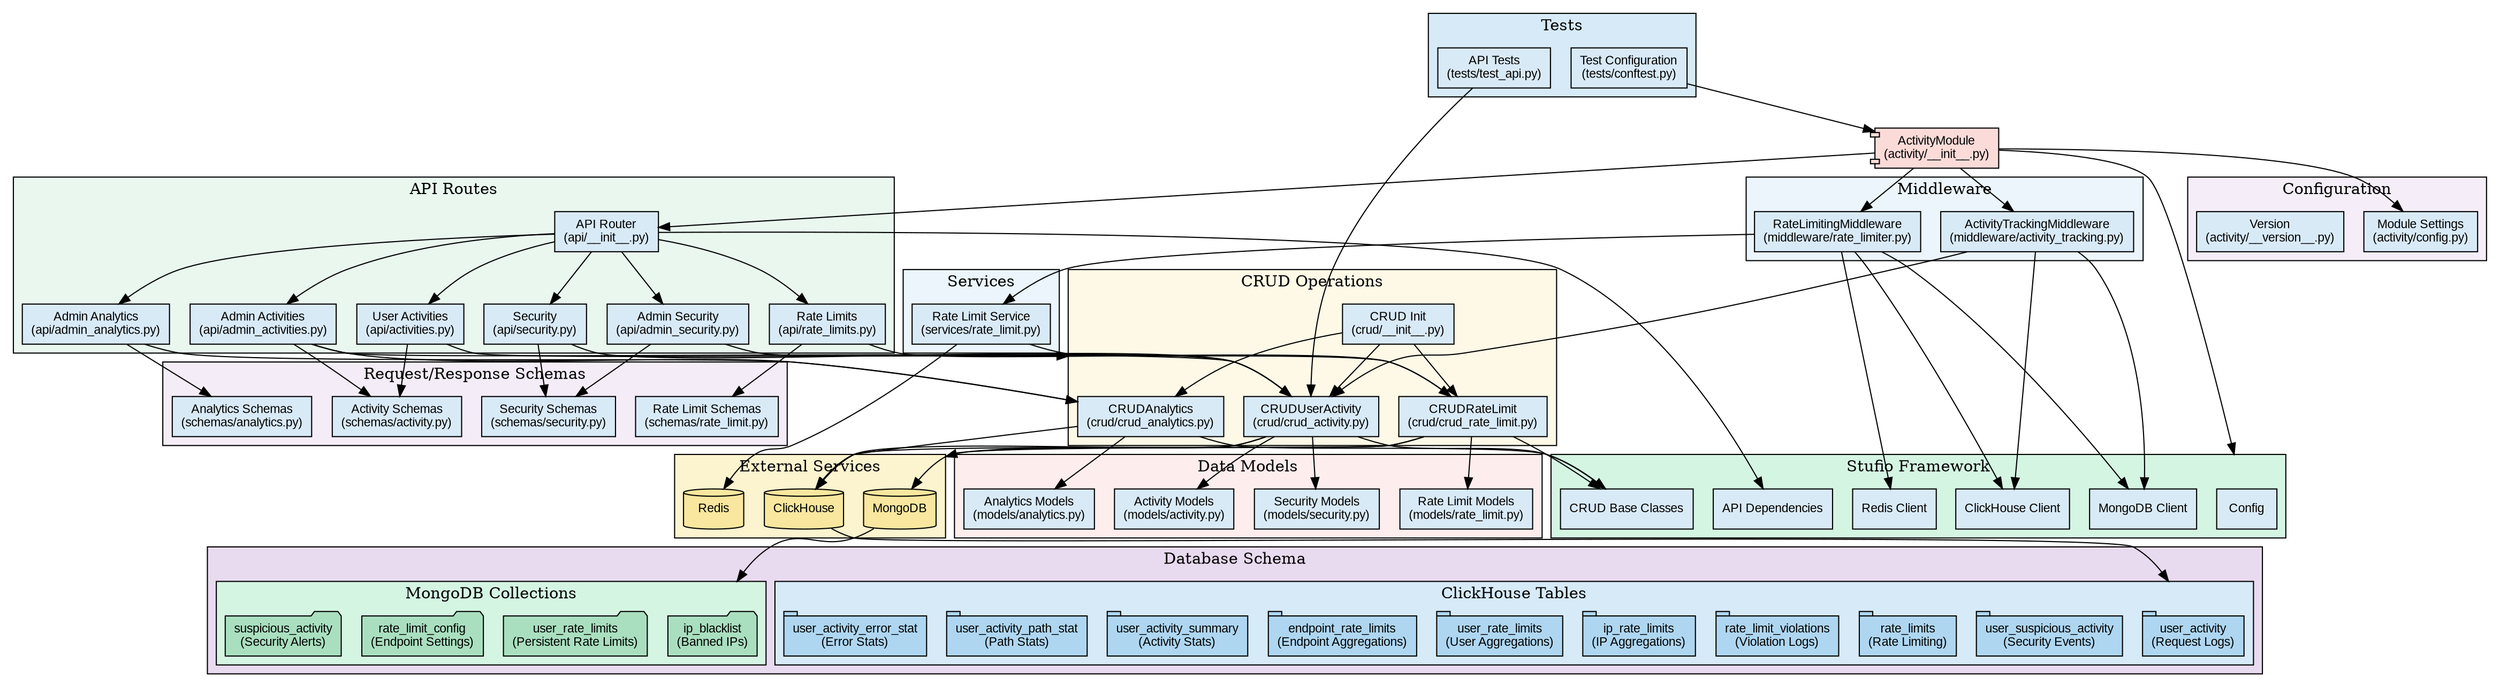 digraph ActivityModuleArchitecture {
  rankdir=TB;
  compound=true;
  node [shape=box, style=filled, fillcolor="#D9EAF7", fontname="Arial", fontsize=11];
  edge [fontname="Arial", fontsize=9, fontcolor="#666666"];

  // Module Entry Point
  module [label="ActivityModule\n(activity/__init__.py)", shape=component, fillcolor="#FADBD8"];

  // Core Components
  subgraph cluster_config {
    label="Configuration";
    style=filled;
    fillcolor="#F5EEF8";
    config [label="Module Settings\n(activity/config.py)"];
    version [label="Version\n(activity/__version__.py)"];
  }

  // Middleware
  subgraph cluster_middleware {
    label="Middleware";
    style=filled;
    fillcolor="#EBF5FB";
    
    activity_tracking [label="ActivityTrackingMiddleware\n(middleware/activity_tracking.py)"];
    rate_limiter [label="RateLimitingMiddleware\n(middleware/rate_limiter.py)"];
  }

  // API Layer
  subgraph cluster_api {
    label="API Routes";
    style=filled;
    fillcolor="#E9F7EF";
    
    api_router [label="API Router\n(api/__init__.py)"];
    
    activities_api [label="User Activities\n(api/activities.py)"];
    admin_activities_api [label="Admin Activities\n(api/admin_activities.py)"];
    security_api [label="Security\n(api/security.py)"];
    admin_security_api [label="Admin Security\n(api/admin_security.py)"];
    rate_limits_api [label="Rate Limits\n(api/rate_limits.py)"];
    admin_analytics_api [label="Admin Analytics\n(api/admin_analytics.py)"];
  }

  // CRUD Layer
  subgraph cluster_crud {
    label="CRUD Operations";
    style=filled;
    fillcolor="#FEF9E7";
    
    crud_init [label="CRUD Init\n(crud/__init__.py)"];
    crud_activity [label="CRUDUserActivity\n(crud/crud_activity.py)"];
    crud_analytics [label="CRUDAnalytics\n(crud/crud_analytics.py)"];
    crud_rate_limit [label="CRUDRateLimit\n(crud/crud_rate_limit.py)"];
  }

  // Models
  subgraph cluster_models {
    label="Data Models";
    style=filled;
    fillcolor="#FDEDEC";
    
    activity_models [label="Activity Models\n(models/activity.py)"];
    analytics_models [label="Analytics Models\n(models/analytics.py)"];
    rate_limit_models [label="Rate Limit Models\n(models/rate_limit.py)"];
    security_models [label="Security Models\n(models/security.py)"];
  }

  // Schemas
  subgraph cluster_schemas {
    label="Request/Response Schemas";
    style=filled;
    fillcolor="#F4ECF7";
    
    activity_schemas [label="Activity Schemas\n(schemas/activity.py)"];
    analytics_schemas [label="Analytics Schemas\n(schemas/analytics.py)"];
    rate_limit_schemas [label="Rate Limit Schemas\n(schemas/rate_limit.py)"];
    security_schemas [label="Security Schemas\n(schemas/security.py)"];
  }

  // Services
  subgraph cluster_services {
    label="Services";
    style=filled;
    fillcolor="#EBF5FB";
    
    rate_limit_service [label="Rate Limit Service\n(services/rate_limit.py)"];
  }

  // Database Tables & Collections
  subgraph cluster_database_schema {
    label="Database Schema";
    style=filled;
    fillcolor="#E8DAEF";
    
    subgraph cluster_clickhouse_tables {
      label="ClickHouse Tables";
      style=filled;
      fillcolor="#D6EAF8";
      node [shape=tab, fillcolor="#AED6F1"];
      
      ch_user_activity [label="user_activity\n(Request Logs)"];
      ch_suspicious_activity [label="user_suspicious_activity\n(Security Events)"];
      ch_rate_limits [label="rate_limits\n(Rate Limiting)"];
      ch_rate_limit_violations [label="rate_limit_violations\n(Violation Logs)"];
      ch_ip_rate_limits [label="ip_rate_limits\n(IP Aggregations)"];
      ch_user_rate_limits [label="user_rate_limits\n(User Aggregations)"];
      ch_endpoint_rate_limits [label="endpoint_rate_limits\n(Endpoint Aggregations)"];
      ch_user_activity_summary [label="user_activity_summary\n(Activity Stats)"];
      ch_user_activity_path_stat [label="user_activity_path_stat\n(Path Stats)"];
      ch_user_activity_error_stat [label="user_activity_error_stat\n(Error Stats)"];
    }
    
    subgraph cluster_mongodb_collections {
      label="MongoDB Collections";
      style=filled;
      fillcolor="#D5F5E3";
      node [shape=folder, fillcolor="#A9DFBF"];
      
      mongo_ip_blacklist [label="ip_blacklist\n(Banned IPs)"];
      mongo_user_rate_limits [label="user_rate_limits\n(Persistent Rate Limits)"];
      mongo_rate_limit_config [label="rate_limit_config\n(Endpoint Settings)"];
      mongo_suspicious_activity [label="suspicious_activity\n(Security Alerts)"];
    }
  }

  // Tests
  subgraph cluster_tests {
    label="Tests";
    style=filled;
    fillcolor="#D6EAF8";
    
    conftest [label="Test Configuration\n(tests/conftest.py)"];
    test_api [label="API Tests\n(tests/test_api.py)"];
  }

  // External Databases
  subgraph cluster_databases {
    label="External Services";
    style=filled;
    fillcolor="#FCF3CF";
    node [shape=cylinder, fillcolor="#F9E79F"];
    
    mongodb [label="MongoDB"];
    clickhouse [label="ClickHouse"];
    redis [label="Redis"];
  }

  // Framework Components
  subgraph cluster_framework {
    label="Stufio Framework";
    style=filled;
    fillcolor="#D5F5E3";
    
    stufio_config [label="Config"];
    stufio_api_deps [label="API Dependencies"];
    stufio_db_mongo [label="MongoDB Client"];
    stufio_db_clickhouse [label="ClickHouse Client"];
    stufio_db_redis [label="Redis Client"];
    stufio_crud_base [label="CRUD Base Classes"];
  }

  // Connections
  
  // Module initialization
  module -> config;
  module -> api_router;
  module -> activity_tracking;
  module -> rate_limiter;
  
  // API Layer relationships
  api_router -> activities_api;
  api_router -> admin_activities_api;
  api_router -> security_api;
  api_router -> admin_security_api;
  api_router -> rate_limits_api;
  api_router -> admin_analytics_api;
  
  // CRUD dependencies
  crud_init -> crud_activity;
  crud_init -> crud_analytics;
  crud_init -> crud_rate_limit;
  
  // API to CRUD relationships
  activities_api -> crud_activity [lhead=cluster_crud];
  admin_activities_api -> crud_activity;
  admin_activities_api -> crud_analytics;
  security_api -> crud_activity;
  admin_security_api -> crud_activity;
  rate_limits_api -> crud_rate_limit;
  admin_analytics_api -> crud_analytics;
  
  // Models and schemas relationships
  crud_activity -> activity_models;
  crud_activity -> security_models;
  crud_analytics -> analytics_models;
  crud_rate_limit -> rate_limit_models;
  
  activities_api -> activity_schemas;
  admin_activities_api -> activity_schemas;
  security_api -> security_schemas;
  admin_security_api -> security_schemas;
  rate_limits_api -> rate_limit_schemas;
  admin_analytics_api -> analytics_schemas;
  
  // Middleware relationships
  activity_tracking -> crud_activity;
  rate_limiter -> rate_limit_service;
  rate_limit_service -> crud_rate_limit;
  
  // Database connections
  crud_activity -> mongodb [lhead=cluster_databases];
  crud_activity -> clickhouse;
  crud_analytics -> clickhouse;
  crud_rate_limit -> mongodb;
  crud_rate_limit -> clickhouse;
  
  rate_limit_service -> redis;
  
  // Database schema connections
  clickhouse -> ch_user_activity [lhead=cluster_clickhouse_tables];
  mongodb -> mongo_ip_blacklist [lhead=cluster_mongodb_collections];
  
  // Framework dependencies
  module -> stufio_config [ltail=cluster_config, lhead=cluster_framework];
  api_router -> stufio_api_deps;
  crud_activity -> stufio_crud_base;
  crud_analytics -> stufio_crud_base;
  crud_rate_limit -> stufio_crud_base;
  
  activity_tracking -> stufio_db_mongo;
  activity_tracking -> stufio_db_clickhouse;
  rate_limiter -> stufio_db_mongo;
  rate_limiter -> stufio_db_clickhouse;
  rate_limiter -> stufio_db_redis;
  
  // Test relationships
  conftest -> module;
  test_api -> crud_activity;
}